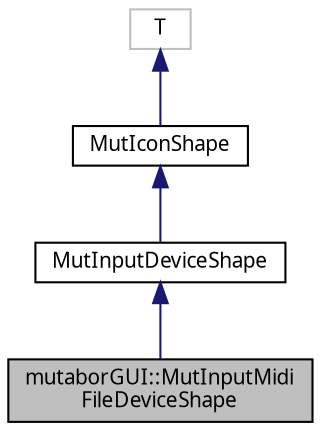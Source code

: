 digraph "mutaborGUI::MutInputMidiFileDeviceShape"
{
  edge [fontname="Sans",fontsize="10",labelfontname="Sans",labelfontsize="10"];
  node [fontname="Sans",fontsize="10",shape=record];
  Node0 [label="mutaborGUI::MutInputMidi\lFileDeviceShape",height=0.2,width=0.4,color="black", fillcolor="grey75", style="filled", fontcolor="black"];
  Node1 -> Node0 [dir="back",color="midnightblue",fontsize="10",style="solid",fontname="Sans"];
  Node1 [label="MutInputDeviceShape",height=0.2,width=0.4,color="black", fillcolor="white", style="filled",URL="$d3/d4c/classmutaborGUI_1_1MutDeviceShape.html"];
  Node2 -> Node1 [dir="back",color="midnightblue",fontsize="10",style="solid",fontname="Sans"];
  Node2 [label="MutIconShape",height=0.2,width=0.4,color="black", fillcolor="white", style="filled",URL="$d5/d12/classMutIconShapeClass.html",tooltip="An icon control with static text. "];
  Node3 -> Node2 [dir="back",color="midnightblue",fontsize="10",style="solid",fontname="Sans"];
  Node3 [label="T",height=0.2,width=0.4,color="grey75", fillcolor="white", style="filled"];
}
